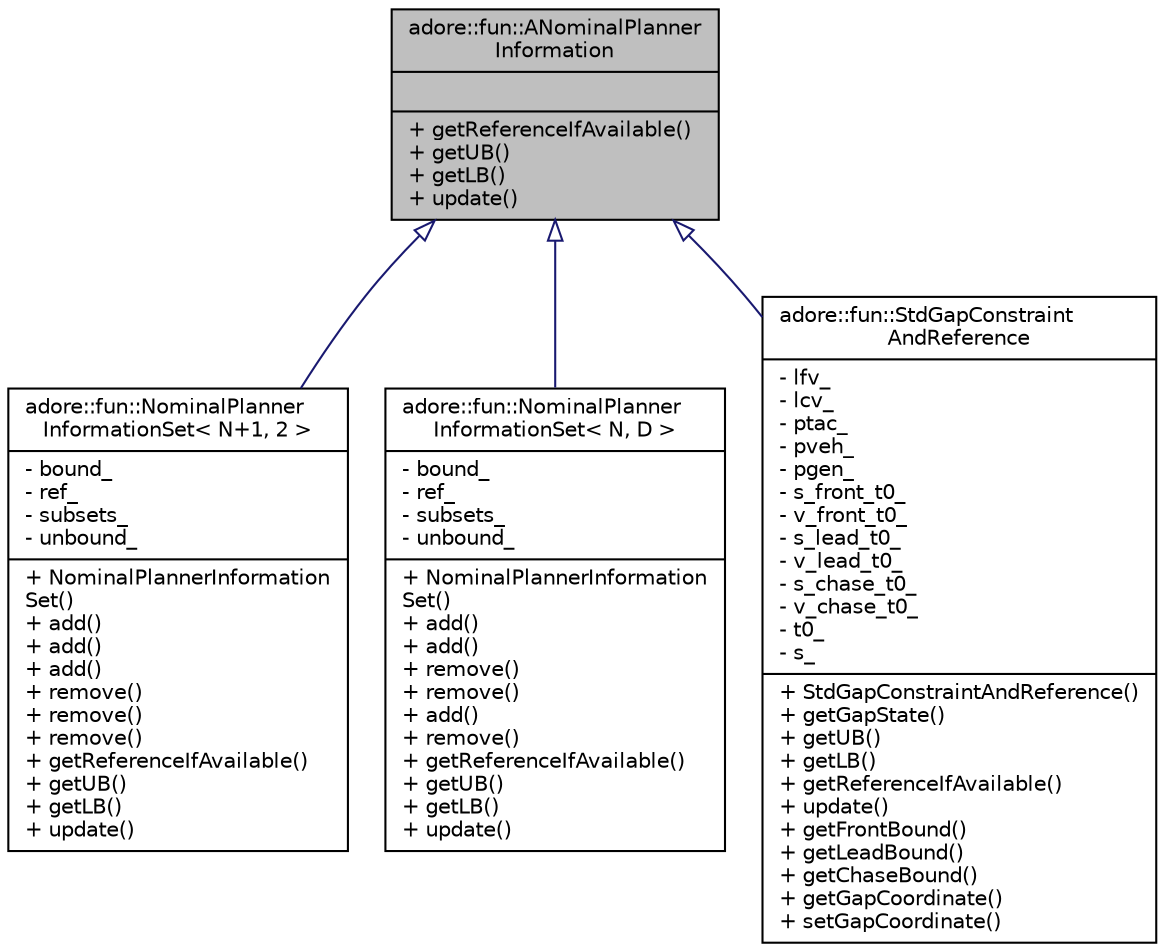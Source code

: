 digraph "adore::fun::ANominalPlannerInformation"
{
 // LATEX_PDF_SIZE
  edge [fontname="Helvetica",fontsize="10",labelfontname="Helvetica",labelfontsize="10"];
  node [fontname="Helvetica",fontsize="10",shape=record];
  Node1 [label="{adore::fun::ANominalPlanner\lInformation\n||+ getReferenceIfAvailable()\l+ getUB()\l+ getLB()\l+ update()\l}",height=0.2,width=0.4,color="black", fillcolor="grey75", style="filled", fontcolor="black",tooltip=" "];
  Node1 -> Node2 [dir="back",color="midnightblue",fontsize="10",style="solid",arrowtail="onormal",fontname="Helvetica"];
  Node2 [label="{adore::fun::NominalPlanner\lInformationSet\< N+1, 2 \>\n|- bound_\l- ref_\l- subsets_\l- unbound_\l|+ NominalPlannerInformation\lSet()\l+ add()\l+ add()\l+ add()\l+ remove()\l+ remove()\l+ remove()\l+ getReferenceIfAvailable()\l+ getUB()\l+ getLB()\l+ update()\l}",height=0.2,width=0.4,color="black", fillcolor="white", style="filled",URL="$classadore_1_1fun_1_1NominalPlannerInformationSet.html",tooltip=" "];
  Node1 -> Node3 [dir="back",color="midnightblue",fontsize="10",style="solid",arrowtail="onormal",fontname="Helvetica"];
  Node3 [label="{adore::fun::NominalPlanner\lInformationSet\< N, D \>\n|- bound_\l- ref_\l- subsets_\l- unbound_\l|+ NominalPlannerInformation\lSet()\l+ add()\l+ add()\l+ remove()\l+ remove()\l+ add()\l+ remove()\l+ getReferenceIfAvailable()\l+ getUB()\l+ getLB()\l+ update()\l}",height=0.2,width=0.4,color="black", fillcolor="white", style="filled",URL="$classadore_1_1fun_1_1NominalPlannerInformationSet.html",tooltip=" "];
  Node1 -> Node4 [dir="back",color="midnightblue",fontsize="10",style="solid",arrowtail="onormal",fontname="Helvetica"];
  Node4 [label="{adore::fun::StdGapConstraint\lAndReference\n|- lfv_\l- lcv_\l- ptac_\l- pveh_\l- pgen_\l- s_front_t0_\l- v_front_t0_\l- s_lead_t0_\l- v_lead_t0_\l- s_chase_t0_\l- v_chase_t0_\l- t0_\l- s_\l|+ StdGapConstraintAndReference()\l+ getGapState()\l+ getUB()\l+ getLB()\l+ getReferenceIfAvailable()\l+ update()\l+ getFrontBound()\l+ getLeadBound()\l+ getChaseBound()\l+ getGapCoordinate()\l+ setGapCoordinate()\l}",height=0.2,width=0.4,color="black", fillcolor="white", style="filled",URL="$classadore_1_1fun_1_1StdGapConstraintAndReference.html",tooltip=" "];
}

